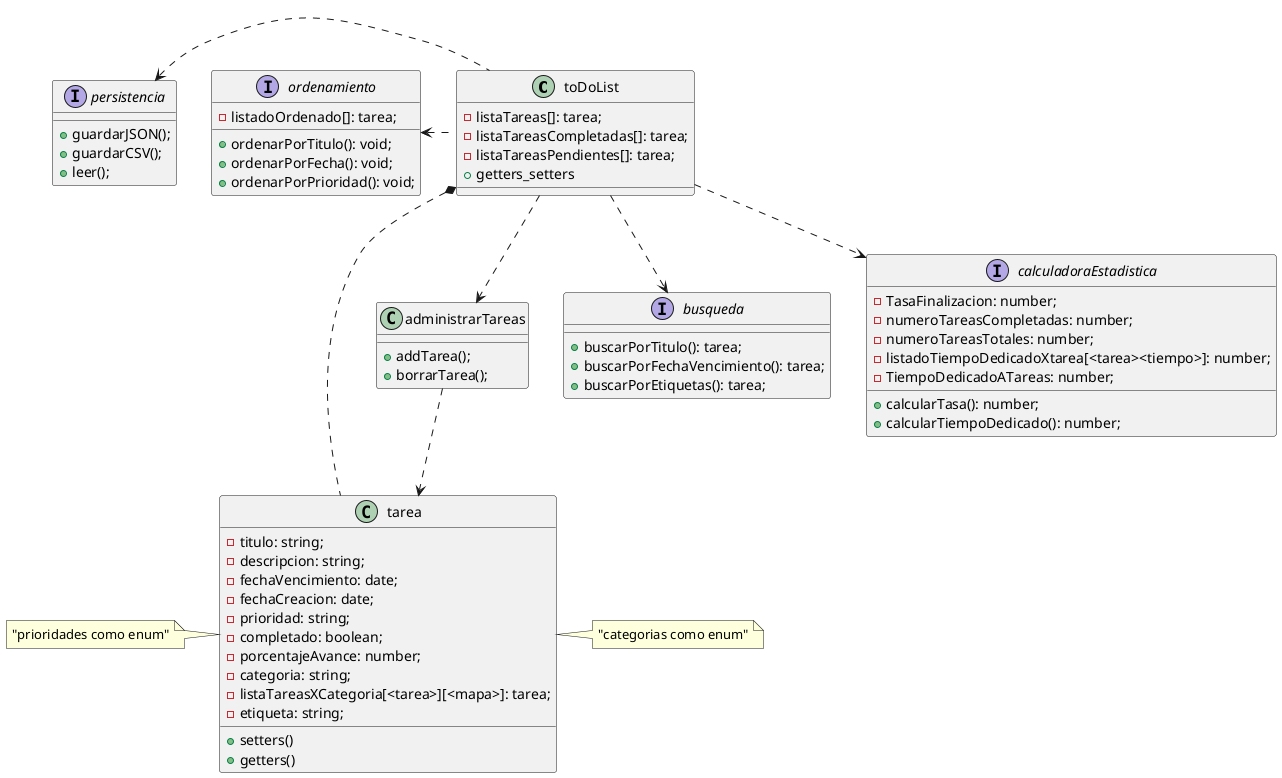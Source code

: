 @startuml diagrama

class toDoList{
    -listaTareas[]: tarea;
    -listaTareasCompletadas[]: tarea;
    -listaTareasPendientes[]: tarea;
    +getters_setters
}

class tarea{
    -titulo: string;
    -descripcion: string;
    -fechaVencimiento: date;
    ' lo cambie a "date" que es un tipo de objeto de javascript que funciona en typescript y deja poner fechas de una.
    -fechaCreacion: date;
    ' la agrego porque para hacer la estadistica de cuanto tiempo se tardo, la forma mas simple que se me ocurre es poner la fecha de creacion, y cuando lo pasas a completado, comparar con la fecha de finalizacion y calcular los dias transcurridos
    -prioridad: string;  
    -completado: boolean;
    -porcentajeAvance: number;
    -categoria: string;
    -listaTareasXCategoria[<tarea>][<mapa>]: tarea;
    -etiqueta: string;
    +setters()
    +getters()
}

class administrarTareas {
    +addTarea();
    +borrarTarea();
}

interface busqueda{
    +buscarPorTitulo(): tarea;
    +buscarPorFechaVencimiento(): tarea;
    +buscarPorEtiquetas(): tarea;
}

interface ordenamiento{
    -listadoOrdenado[]: tarea;
    +ordenarPorTitulo(): void;
    +ordenarPorFecha(): void;
    +ordenarPorPrioridad(): void;
}

interface calculadoraEstadistica{
    -TasaFinalizacion: number;
    -numeroTareasCompletadas: number;
    -numeroTareasTotales: number;
    'le saque que sea coleccion, es una tasa (tareasFinalizadas/tareasTotales)
    -listadoTiempoDedicadoXtarea[<tarea><tiempo>]: number;
    'esto serviria si hacemos algunas estadisticas que sean algo asi como "promedio de tiempo para resolucion de tareas", o "tiempo dedicado a X categoria / etiqueta", sino yo pondria
    -TiempoDedicadoATareas: number;
    'este simplemente sumaria el tiempo desde la creacion de la tarea hasta ahora. Tambien se puede separar en tiempo dedicado a teareas completadas y tiempo dedicado a tareas no completadas
    +calcularTasa(): number;
    +calcularTiempoDedicado(): number;
}

interface persistencia{
    + guardarJSON();
    + guardarCSV();
    + leer();
    'el tp pide guardar en JSON y texto plano, yo diria que usemos CSV para texto plano (valores separados por comas)
}

toDoList ..> administrarTareas
administrarTareas ..> tarea
toDoList ..> calculadoraEstadistica
toDoList ..> busqueda
toDoList .l.> ordenamiento
toDoList *.d. tarea
toDoList .l.> persistencia

note right of tarea 
"categorias como enum"
endnote

note left of tarea
"prioridades como enum"
endnote


@enduml